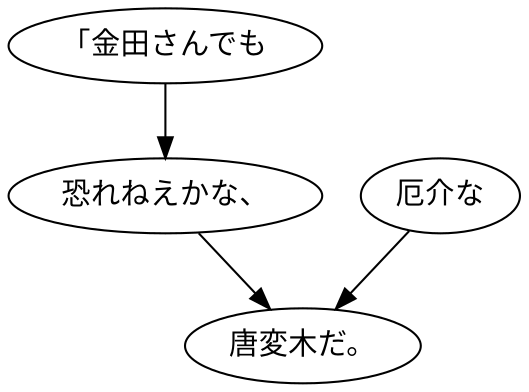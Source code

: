 digraph graph1829 {
	node0 [label="「金田さんでも"];
	node1 [label="恐れねえかな、"];
	node2 [label="厄介な"];
	node3 [label="唐変木だ。"];
	node0 -> node1;
	node1 -> node3;
	node2 -> node3;
}
